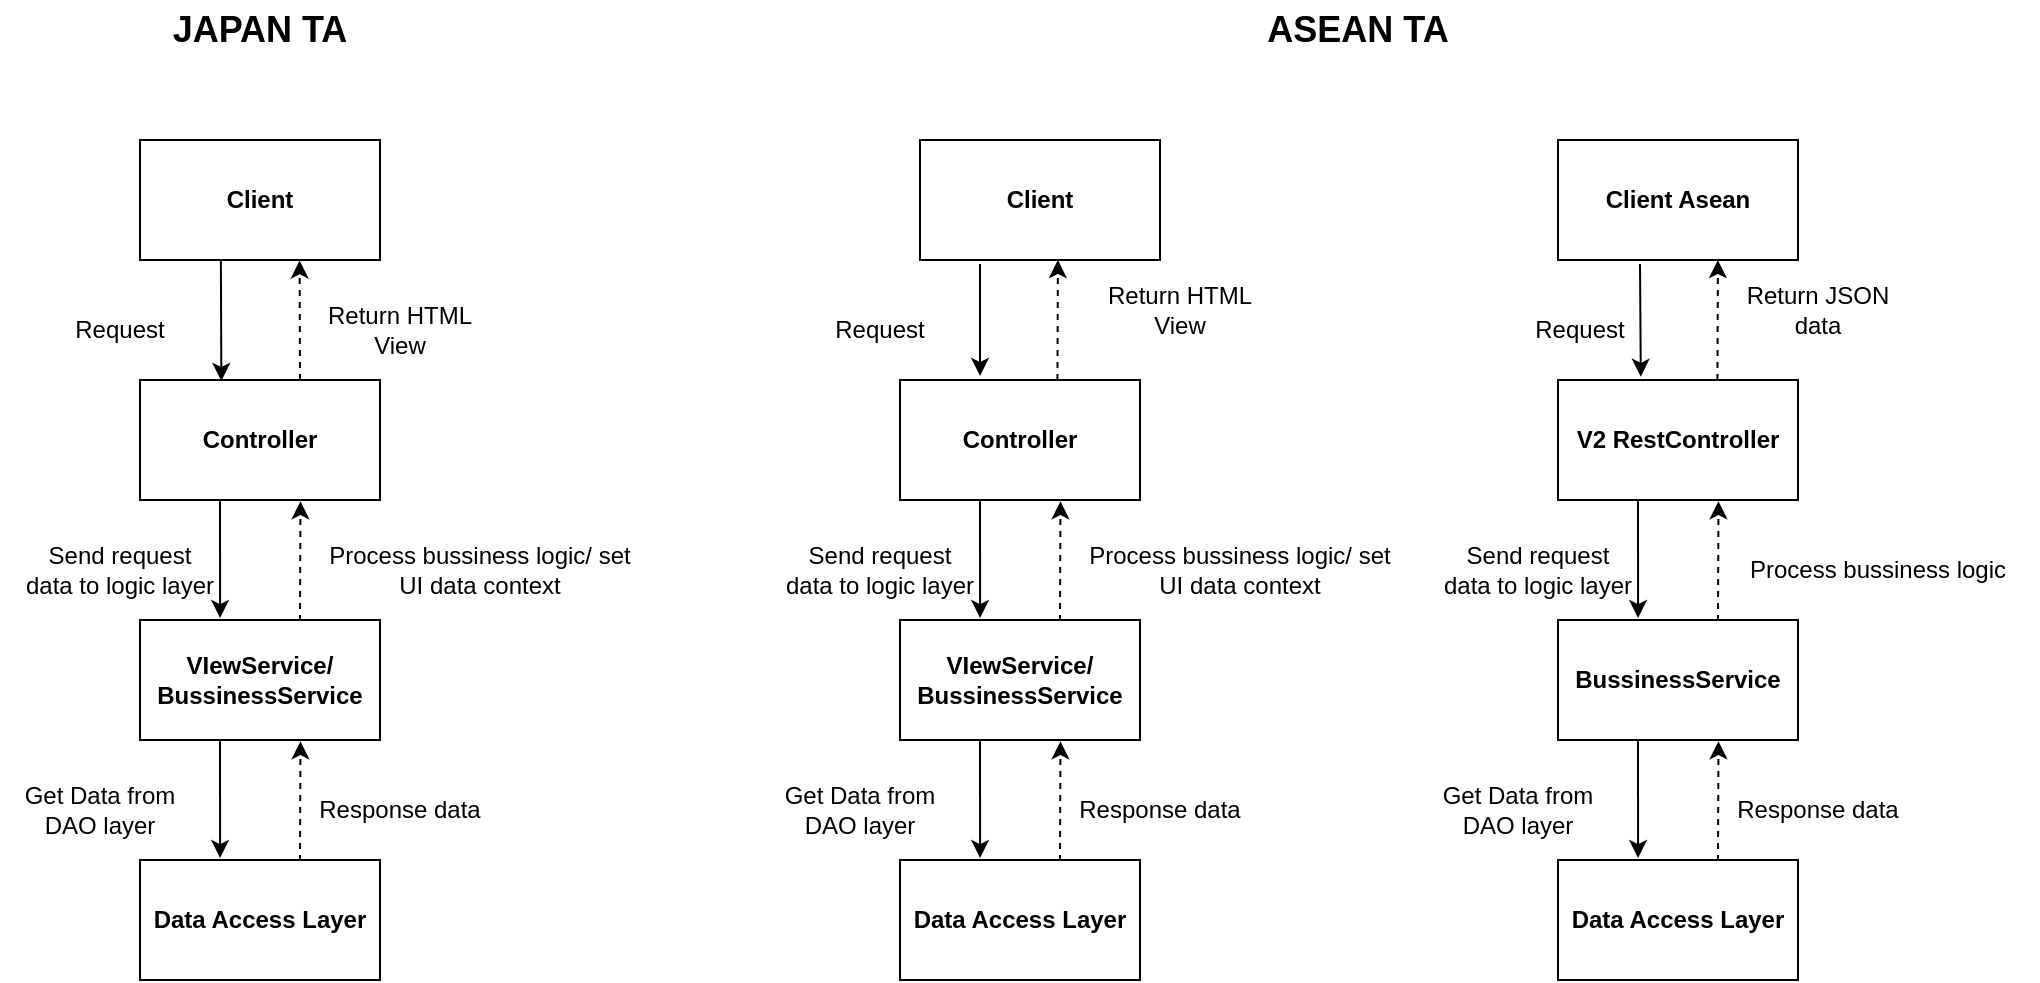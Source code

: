 <mxfile version="27.0.9">
  <diagram name="Page-1" id="TdV_6l9ybguX8Ig5Xw0B">
    <mxGraphModel dx="1425" dy="729" grid="1" gridSize="10" guides="1" tooltips="1" connect="1" arrows="1" fold="1" page="1" pageScale="1" pageWidth="850" pageHeight="1100" math="0" shadow="0">
      <root>
        <mxCell id="0" />
        <mxCell id="1" parent="0" />
        <mxCell id="5svUMUnhyd_Y4qns_d_N-1" value="&lt;b&gt;Client&lt;/b&gt;" style="rounded=0;whiteSpace=wrap;html=1;" parent="1" vertex="1">
          <mxGeometry x="120" y="160" width="120" height="60" as="geometry" />
        </mxCell>
        <mxCell id="5svUMUnhyd_Y4qns_d_N-2" value="&lt;b&gt;Controller&lt;/b&gt;" style="rounded=0;whiteSpace=wrap;html=1;" parent="1" vertex="1">
          <mxGeometry x="120" y="280" width="120" height="60" as="geometry" />
        </mxCell>
        <mxCell id="5svUMUnhyd_Y4qns_d_N-3" value="&lt;b&gt;VIewService/&lt;/b&gt;&lt;div&gt;&lt;b&gt;BussinessService&lt;/b&gt;&lt;/div&gt;" style="rounded=0;whiteSpace=wrap;html=1;" parent="1" vertex="1">
          <mxGeometry x="120" y="400" width="120" height="60" as="geometry" />
        </mxCell>
        <mxCell id="5svUMUnhyd_Y4qns_d_N-4" value="&lt;b&gt;Data Access Layer&lt;/b&gt;" style="rounded=0;whiteSpace=wrap;html=1;" parent="1" vertex="1">
          <mxGeometry x="120" y="520" width="120" height="60" as="geometry" />
        </mxCell>
        <mxCell id="5svUMUnhyd_Y4qns_d_N-5" value="" style="endArrow=classic;html=1;rounded=0;exitX=0.337;exitY=1;exitDx=0;exitDy=0;exitPerimeter=0;entryX=0.339;entryY=0.008;entryDx=0;entryDy=0;entryPerimeter=0;" parent="1" source="5svUMUnhyd_Y4qns_d_N-1" target="5svUMUnhyd_Y4qns_d_N-2" edge="1">
          <mxGeometry width="50" height="50" relative="1" as="geometry">
            <mxPoint x="390" y="420" as="sourcePoint" />
            <mxPoint x="160" y="281" as="targetPoint" />
          </mxGeometry>
        </mxCell>
        <mxCell id="5svUMUnhyd_Y4qns_d_N-6" value="" style="endArrow=classic;html=1;rounded=0;entryX=0.665;entryY=1.004;entryDx=0;entryDy=0;entryPerimeter=0;dashed=1;" parent="1" target="5svUMUnhyd_Y4qns_d_N-1" edge="1">
          <mxGeometry width="50" height="50" relative="1" as="geometry">
            <mxPoint x="200" y="280" as="sourcePoint" />
            <mxPoint x="171" y="290" as="targetPoint" />
          </mxGeometry>
        </mxCell>
        <mxCell id="5svUMUnhyd_Y4qns_d_N-7" style="edgeStyle=orthogonalEdgeStyle;rounded=0;orthogonalLoop=1;jettySize=auto;html=1;entryX=0.334;entryY=1.01;entryDx=0;entryDy=0;entryPerimeter=0;exitX=0.332;exitY=0.009;exitDx=0;exitDy=0;exitPerimeter=0;dashed=1;" parent="1" edge="1">
          <mxGeometry relative="1" as="geometry">
            <mxPoint x="200.0" y="400.54" as="sourcePoint" />
            <mxPoint x="200.24" y="340.6" as="targetPoint" />
            <Array as="points">
              <mxPoint x="200.16" y="400" />
            </Array>
          </mxGeometry>
        </mxCell>
        <mxCell id="5svUMUnhyd_Y4qns_d_N-11" value="" style="endArrow=classic;html=1;rounded=0;entryX=0.667;entryY=-0.016;entryDx=0;entryDy=0;entryPerimeter=0;" parent="1" edge="1">
          <mxGeometry width="50" height="50" relative="1" as="geometry">
            <mxPoint x="160" y="340" as="sourcePoint" />
            <mxPoint x="160.04" y="399.04" as="targetPoint" />
          </mxGeometry>
        </mxCell>
        <mxCell id="5svUMUnhyd_Y4qns_d_N-12" value="" style="endArrow=classic;html=1;rounded=0;entryX=0.667;entryY=-0.016;entryDx=0;entryDy=0;entryPerimeter=0;" parent="1" edge="1">
          <mxGeometry width="50" height="50" relative="1" as="geometry">
            <mxPoint x="160" y="460" as="sourcePoint" />
            <mxPoint x="160.04" y="519.04" as="targetPoint" />
          </mxGeometry>
        </mxCell>
        <mxCell id="5svUMUnhyd_Y4qns_d_N-13" style="edgeStyle=orthogonalEdgeStyle;rounded=0;orthogonalLoop=1;jettySize=auto;html=1;entryX=0.334;entryY=1.01;entryDx=0;entryDy=0;entryPerimeter=0;exitX=0.332;exitY=0.009;exitDx=0;exitDy=0;exitPerimeter=0;dashed=1;" parent="1" edge="1">
          <mxGeometry relative="1" as="geometry">
            <mxPoint x="200.0" y="520.54" as="sourcePoint" />
            <mxPoint x="200.24" y="460.6" as="targetPoint" />
            <Array as="points">
              <mxPoint x="200.16" y="520" />
            </Array>
          </mxGeometry>
        </mxCell>
        <mxCell id="5svUMUnhyd_Y4qns_d_N-14" value="Return HTML View" style="text;html=1;align=center;verticalAlign=middle;whiteSpace=wrap;rounded=0;" parent="1" vertex="1">
          <mxGeometry x="200" y="240" width="100" height="30" as="geometry" />
        </mxCell>
        <mxCell id="5svUMUnhyd_Y4qns_d_N-15" value="Request" style="text;html=1;align=center;verticalAlign=middle;whiteSpace=wrap;rounded=0;" parent="1" vertex="1">
          <mxGeometry x="60" y="240" width="100" height="30" as="geometry" />
        </mxCell>
        <mxCell id="5svUMUnhyd_Y4qns_d_N-16" value="Send request data to logic layer" style="text;html=1;align=center;verticalAlign=middle;whiteSpace=wrap;rounded=0;" parent="1" vertex="1">
          <mxGeometry x="60" y="360" width="100" height="30" as="geometry" />
        </mxCell>
        <mxCell id="5svUMUnhyd_Y4qns_d_N-17" value="Get Data from DAO layer" style="text;html=1;align=center;verticalAlign=middle;whiteSpace=wrap;rounded=0;" parent="1" vertex="1">
          <mxGeometry x="50" y="480" width="100" height="30" as="geometry" />
        </mxCell>
        <mxCell id="5svUMUnhyd_Y4qns_d_N-18" value="Response data" style="text;html=1;align=center;verticalAlign=middle;whiteSpace=wrap;rounded=0;" parent="1" vertex="1">
          <mxGeometry x="200" y="480" width="100" height="30" as="geometry" />
        </mxCell>
        <mxCell id="5svUMUnhyd_Y4qns_d_N-19" value="Process bussiness logic/ set UI data context" style="text;html=1;align=center;verticalAlign=middle;whiteSpace=wrap;rounded=0;" parent="1" vertex="1">
          <mxGeometry x="210" y="360" width="160" height="30" as="geometry" />
        </mxCell>
        <mxCell id="5svUMUnhyd_Y4qns_d_N-20" value="&lt;b&gt;Client&lt;/b&gt;" style="rounded=0;whiteSpace=wrap;html=1;" parent="1" vertex="1">
          <mxGeometry x="510" y="160" width="120" height="60" as="geometry" />
        </mxCell>
        <mxCell id="5svUMUnhyd_Y4qns_d_N-21" value="&lt;b&gt;Controller&lt;/b&gt;" style="rounded=0;whiteSpace=wrap;html=1;" parent="1" vertex="1">
          <mxGeometry x="500" y="280" width="120" height="60" as="geometry" />
        </mxCell>
        <mxCell id="5svUMUnhyd_Y4qns_d_N-22" value="&lt;b&gt;VIewService/&lt;/b&gt;&lt;div&gt;&lt;b&gt;BussinessService&lt;/b&gt;&lt;/div&gt;" style="rounded=0;whiteSpace=wrap;html=1;" parent="1" vertex="1">
          <mxGeometry x="500" y="400" width="120" height="60" as="geometry" />
        </mxCell>
        <mxCell id="5svUMUnhyd_Y4qns_d_N-23" value="&lt;b&gt;Data Access Layer&lt;/b&gt;" style="rounded=0;whiteSpace=wrap;html=1;" parent="1" vertex="1">
          <mxGeometry x="500" y="520" width="120" height="60" as="geometry" />
        </mxCell>
        <mxCell id="5svUMUnhyd_Y4qns_d_N-26" style="edgeStyle=orthogonalEdgeStyle;rounded=0;orthogonalLoop=1;jettySize=auto;html=1;entryX=0.334;entryY=1.01;entryDx=0;entryDy=0;entryPerimeter=0;exitX=0.332;exitY=0.009;exitDx=0;exitDy=0;exitPerimeter=0;dashed=1;" parent="1" edge="1">
          <mxGeometry relative="1" as="geometry">
            <mxPoint x="580" y="400.54" as="sourcePoint" />
            <mxPoint x="580.24" y="340.6" as="targetPoint" />
            <Array as="points">
              <mxPoint x="580.16" y="400" />
            </Array>
          </mxGeometry>
        </mxCell>
        <mxCell id="5svUMUnhyd_Y4qns_d_N-27" value="" style="endArrow=classic;html=1;rounded=0;entryX=0.667;entryY=-0.016;entryDx=0;entryDy=0;entryPerimeter=0;" parent="1" edge="1">
          <mxGeometry width="50" height="50" relative="1" as="geometry">
            <mxPoint x="540" y="340" as="sourcePoint" />
            <mxPoint x="540.04" y="399.04" as="targetPoint" />
          </mxGeometry>
        </mxCell>
        <mxCell id="5svUMUnhyd_Y4qns_d_N-28" value="" style="endArrow=classic;html=1;rounded=0;entryX=0.667;entryY=-0.016;entryDx=0;entryDy=0;entryPerimeter=0;" parent="1" edge="1">
          <mxGeometry width="50" height="50" relative="1" as="geometry">
            <mxPoint x="540" y="460" as="sourcePoint" />
            <mxPoint x="540.04" y="519.04" as="targetPoint" />
          </mxGeometry>
        </mxCell>
        <mxCell id="5svUMUnhyd_Y4qns_d_N-29" style="edgeStyle=orthogonalEdgeStyle;rounded=0;orthogonalLoop=1;jettySize=auto;html=1;entryX=0.334;entryY=1.01;entryDx=0;entryDy=0;entryPerimeter=0;exitX=0.332;exitY=0.009;exitDx=0;exitDy=0;exitPerimeter=0;dashed=1;" parent="1" edge="1">
          <mxGeometry relative="1" as="geometry">
            <mxPoint x="580" y="520.54" as="sourcePoint" />
            <mxPoint x="580.24" y="460.6" as="targetPoint" />
            <Array as="points">
              <mxPoint x="580.16" y="520" />
            </Array>
          </mxGeometry>
        </mxCell>
        <mxCell id="5svUMUnhyd_Y4qns_d_N-30" value="Return HTML View" style="text;html=1;align=center;verticalAlign=middle;whiteSpace=wrap;rounded=0;" parent="1" vertex="1">
          <mxGeometry x="590" y="230" width="100" height="30" as="geometry" />
        </mxCell>
        <mxCell id="5svUMUnhyd_Y4qns_d_N-31" value="Request" style="text;html=1;align=center;verticalAlign=middle;whiteSpace=wrap;rounded=0;" parent="1" vertex="1">
          <mxGeometry x="440" y="240" width="100" height="30" as="geometry" />
        </mxCell>
        <mxCell id="5svUMUnhyd_Y4qns_d_N-32" value="Send request data to logic layer" style="text;html=1;align=center;verticalAlign=middle;whiteSpace=wrap;rounded=0;" parent="1" vertex="1">
          <mxGeometry x="440" y="360" width="100" height="30" as="geometry" />
        </mxCell>
        <mxCell id="5svUMUnhyd_Y4qns_d_N-33" value="Get Data from DAO layer" style="text;html=1;align=center;verticalAlign=middle;whiteSpace=wrap;rounded=0;" parent="1" vertex="1">
          <mxGeometry x="430" y="480" width="100" height="30" as="geometry" />
        </mxCell>
        <mxCell id="5svUMUnhyd_Y4qns_d_N-34" value="Response data" style="text;html=1;align=center;verticalAlign=middle;whiteSpace=wrap;rounded=0;" parent="1" vertex="1">
          <mxGeometry x="580" y="480" width="100" height="30" as="geometry" />
        </mxCell>
        <mxCell id="5svUMUnhyd_Y4qns_d_N-35" value="Process bussiness logic/ set UI data context" style="text;html=1;align=center;verticalAlign=middle;whiteSpace=wrap;rounded=0;" parent="1" vertex="1">
          <mxGeometry x="590" y="360" width="160" height="30" as="geometry" />
        </mxCell>
        <mxCell id="5svUMUnhyd_Y4qns_d_N-36" value="&lt;b&gt;V2 RestController&lt;/b&gt;" style="rounded=0;whiteSpace=wrap;html=1;" parent="1" vertex="1">
          <mxGeometry x="829" y="280" width="120" height="60" as="geometry" />
        </mxCell>
        <mxCell id="5svUMUnhyd_Y4qns_d_N-41" value="Return JSON data" style="text;html=1;align=center;verticalAlign=middle;whiteSpace=wrap;rounded=0;" parent="1" vertex="1">
          <mxGeometry x="909" y="230" width="100" height="30" as="geometry" />
        </mxCell>
        <mxCell id="5svUMUnhyd_Y4qns_d_N-42" value="Request" style="text;html=1;align=center;verticalAlign=middle;whiteSpace=wrap;rounded=0;" parent="1" vertex="1">
          <mxGeometry x="790" y="240" width="100" height="30" as="geometry" />
        </mxCell>
        <mxCell id="5svUMUnhyd_Y4qns_d_N-43" value="&lt;b&gt;BussinessService&lt;/b&gt;" style="rounded=0;whiteSpace=wrap;html=1;" parent="1" vertex="1">
          <mxGeometry x="829" y="400" width="120" height="60" as="geometry" />
        </mxCell>
        <mxCell id="5svUMUnhyd_Y4qns_d_N-44" value="" style="endArrow=classic;html=1;rounded=0;entryX=0.667;entryY=-0.016;entryDx=0;entryDy=0;entryPerimeter=0;" parent="1" edge="1">
          <mxGeometry width="50" height="50" relative="1" as="geometry">
            <mxPoint x="869" y="340" as="sourcePoint" />
            <mxPoint x="869.04" y="399.04" as="targetPoint" />
          </mxGeometry>
        </mxCell>
        <mxCell id="5svUMUnhyd_Y4qns_d_N-45" style="edgeStyle=orthogonalEdgeStyle;rounded=0;orthogonalLoop=1;jettySize=auto;html=1;entryX=0.334;entryY=1.01;entryDx=0;entryDy=0;entryPerimeter=0;exitX=0.332;exitY=0.009;exitDx=0;exitDy=0;exitPerimeter=0;dashed=1;" parent="1" edge="1">
          <mxGeometry relative="1" as="geometry">
            <mxPoint x="909" y="400.54" as="sourcePoint" />
            <mxPoint x="909.24" y="340.6" as="targetPoint" />
            <Array as="points">
              <mxPoint x="909.16" y="400" />
            </Array>
          </mxGeometry>
        </mxCell>
        <mxCell id="5svUMUnhyd_Y4qns_d_N-46" value="&lt;b&gt;Data Access Layer&lt;/b&gt;" style="rounded=0;whiteSpace=wrap;html=1;" parent="1" vertex="1">
          <mxGeometry x="829" y="520" width="120" height="60" as="geometry" />
        </mxCell>
        <mxCell id="5svUMUnhyd_Y4qns_d_N-47" value="Send request data to logic layer" style="text;html=1;align=center;verticalAlign=middle;whiteSpace=wrap;rounded=0;" parent="1" vertex="1">
          <mxGeometry x="769" y="360" width="100" height="30" as="geometry" />
        </mxCell>
        <mxCell id="5svUMUnhyd_Y4qns_d_N-48" value="Process bussiness logic" style="text;html=1;align=center;verticalAlign=middle;whiteSpace=wrap;rounded=0;" parent="1" vertex="1">
          <mxGeometry x="909" y="360" width="160" height="30" as="geometry" />
        </mxCell>
        <mxCell id="5svUMUnhyd_Y4qns_d_N-49" value="Get Data from DAO layer" style="text;html=1;align=center;verticalAlign=middle;whiteSpace=wrap;rounded=0;" parent="1" vertex="1">
          <mxGeometry x="759" y="480" width="100" height="30" as="geometry" />
        </mxCell>
        <mxCell id="5svUMUnhyd_Y4qns_d_N-50" value="Response data" style="text;html=1;align=center;verticalAlign=middle;whiteSpace=wrap;rounded=0;" parent="1" vertex="1">
          <mxGeometry x="909" y="480" width="100" height="30" as="geometry" />
        </mxCell>
        <mxCell id="5svUMUnhyd_Y4qns_d_N-51" value="" style="endArrow=classic;html=1;rounded=0;entryX=0.667;entryY=-0.016;entryDx=0;entryDy=0;entryPerimeter=0;" parent="1" edge="1">
          <mxGeometry width="50" height="50" relative="1" as="geometry">
            <mxPoint x="869" y="460" as="sourcePoint" />
            <mxPoint x="869.04" y="519.04" as="targetPoint" />
          </mxGeometry>
        </mxCell>
        <mxCell id="5svUMUnhyd_Y4qns_d_N-52" style="edgeStyle=orthogonalEdgeStyle;rounded=0;orthogonalLoop=1;jettySize=auto;html=1;entryX=0.334;entryY=1.01;entryDx=0;entryDy=0;entryPerimeter=0;exitX=0.332;exitY=0.009;exitDx=0;exitDy=0;exitPerimeter=0;dashed=1;" parent="1" edge="1">
          <mxGeometry relative="1" as="geometry">
            <mxPoint x="909" y="520.54" as="sourcePoint" />
            <mxPoint x="909.24" y="460.6" as="targetPoint" />
            <Array as="points">
              <mxPoint x="909.16" y="520" />
            </Array>
          </mxGeometry>
        </mxCell>
        <mxCell id="5svUMUnhyd_Y4qns_d_N-53" value="JAPAN TA" style="text;html=1;align=center;verticalAlign=middle;whiteSpace=wrap;rounded=0;fontStyle=1;fontSize=18;" parent="1" vertex="1">
          <mxGeometry x="130" y="90" width="100" height="30" as="geometry" />
        </mxCell>
        <mxCell id="5svUMUnhyd_Y4qns_d_N-54" value="ASEAN TA" style="text;html=1;align=center;verticalAlign=middle;whiteSpace=wrap;rounded=0;fontStyle=1;fontSize=18;" parent="1" vertex="1">
          <mxGeometry x="679" y="90" width="100" height="30" as="geometry" />
        </mxCell>
        <mxCell id="nQ_K1rySzvTta3vKWPxg-2" value="&lt;b&gt;Client Asean&lt;/b&gt;" style="rounded=0;whiteSpace=wrap;html=1;" vertex="1" parent="1">
          <mxGeometry x="829" y="160" width="120" height="60" as="geometry" />
        </mxCell>
        <mxCell id="nQ_K1rySzvTta3vKWPxg-3" value="" style="endArrow=classic;html=1;rounded=0;entryX=0.345;entryY=-0.027;entryDx=0;entryDy=0;entryPerimeter=0;" edge="1" parent="1" target="5svUMUnhyd_Y4qns_d_N-36">
          <mxGeometry width="50" height="50" relative="1" as="geometry">
            <mxPoint x="870" y="222" as="sourcePoint" />
            <mxPoint x="910" y="320" as="targetPoint" />
          </mxGeometry>
        </mxCell>
        <mxCell id="nQ_K1rySzvTta3vKWPxg-4" style="edgeStyle=orthogonalEdgeStyle;rounded=0;orthogonalLoop=1;jettySize=auto;html=1;entryX=0.334;entryY=1.01;entryDx=0;entryDy=0;entryPerimeter=0;exitX=0.332;exitY=0.009;exitDx=0;exitDy=0;exitPerimeter=0;dashed=1;" edge="1" parent="1">
          <mxGeometry relative="1" as="geometry">
            <mxPoint x="908.72" y="280" as="sourcePoint" />
            <mxPoint x="908.96" y="220.06" as="targetPoint" />
            <Array as="points">
              <mxPoint x="908.88" y="279.46" />
            </Array>
          </mxGeometry>
        </mxCell>
        <mxCell id="nQ_K1rySzvTta3vKWPxg-5" value="" style="endArrow=classic;html=1;rounded=0;entryX=0.345;entryY=-0.027;entryDx=0;entryDy=0;entryPerimeter=0;" edge="1" parent="1">
          <mxGeometry width="50" height="50" relative="1" as="geometry">
            <mxPoint x="540" y="221.94" as="sourcePoint" />
            <mxPoint x="540" y="277.94" as="targetPoint" />
          </mxGeometry>
        </mxCell>
        <mxCell id="nQ_K1rySzvTta3vKWPxg-6" style="edgeStyle=orthogonalEdgeStyle;rounded=0;orthogonalLoop=1;jettySize=auto;html=1;entryX=0.334;entryY=1.01;entryDx=0;entryDy=0;entryPerimeter=0;exitX=0.332;exitY=0.009;exitDx=0;exitDy=0;exitPerimeter=0;dashed=1;" edge="1" parent="1">
          <mxGeometry relative="1" as="geometry">
            <mxPoint x="578.72" y="279.94" as="sourcePoint" />
            <mxPoint x="578.96" y="220.0" as="targetPoint" />
            <Array as="points">
              <mxPoint x="578.88" y="279.4" />
            </Array>
          </mxGeometry>
        </mxCell>
      </root>
    </mxGraphModel>
  </diagram>
</mxfile>
